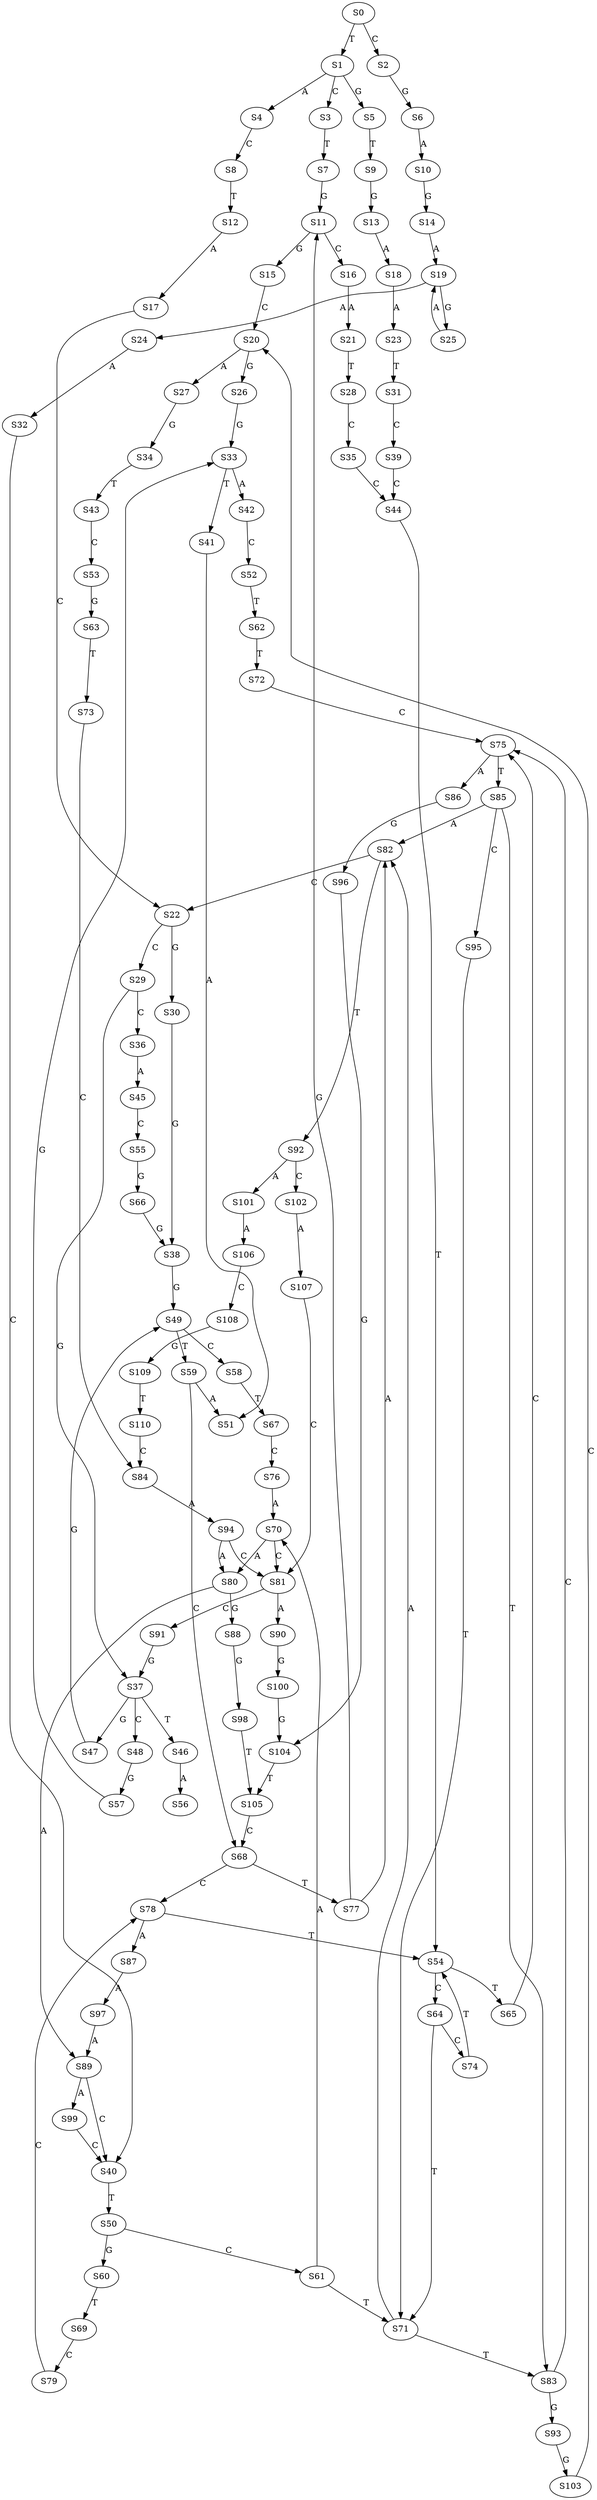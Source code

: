 strict digraph  {
	S0 -> S1 [ label = T ];
	S0 -> S2 [ label = C ];
	S1 -> S3 [ label = C ];
	S1 -> S4 [ label = A ];
	S1 -> S5 [ label = G ];
	S2 -> S6 [ label = G ];
	S3 -> S7 [ label = T ];
	S4 -> S8 [ label = C ];
	S5 -> S9 [ label = T ];
	S6 -> S10 [ label = A ];
	S7 -> S11 [ label = G ];
	S8 -> S12 [ label = T ];
	S9 -> S13 [ label = G ];
	S10 -> S14 [ label = G ];
	S11 -> S15 [ label = G ];
	S11 -> S16 [ label = C ];
	S12 -> S17 [ label = A ];
	S13 -> S18 [ label = A ];
	S14 -> S19 [ label = A ];
	S15 -> S20 [ label = C ];
	S16 -> S21 [ label = A ];
	S17 -> S22 [ label = C ];
	S18 -> S23 [ label = A ];
	S19 -> S24 [ label = A ];
	S19 -> S25 [ label = G ];
	S20 -> S26 [ label = G ];
	S20 -> S27 [ label = A ];
	S21 -> S28 [ label = T ];
	S22 -> S29 [ label = C ];
	S22 -> S30 [ label = G ];
	S23 -> S31 [ label = T ];
	S24 -> S32 [ label = A ];
	S25 -> S19 [ label = A ];
	S26 -> S33 [ label = G ];
	S27 -> S34 [ label = G ];
	S28 -> S35 [ label = C ];
	S29 -> S36 [ label = C ];
	S29 -> S37 [ label = G ];
	S30 -> S38 [ label = G ];
	S31 -> S39 [ label = C ];
	S32 -> S40 [ label = C ];
	S33 -> S41 [ label = T ];
	S33 -> S42 [ label = A ];
	S34 -> S43 [ label = T ];
	S35 -> S44 [ label = C ];
	S36 -> S45 [ label = A ];
	S37 -> S46 [ label = T ];
	S37 -> S47 [ label = G ];
	S37 -> S48 [ label = C ];
	S38 -> S49 [ label = G ];
	S39 -> S44 [ label = C ];
	S40 -> S50 [ label = T ];
	S41 -> S51 [ label = A ];
	S42 -> S52 [ label = C ];
	S43 -> S53 [ label = C ];
	S44 -> S54 [ label = T ];
	S45 -> S55 [ label = C ];
	S46 -> S56 [ label = A ];
	S47 -> S49 [ label = G ];
	S48 -> S57 [ label = G ];
	S49 -> S58 [ label = C ];
	S49 -> S59 [ label = T ];
	S50 -> S60 [ label = G ];
	S50 -> S61 [ label = C ];
	S52 -> S62 [ label = T ];
	S53 -> S63 [ label = G ];
	S54 -> S64 [ label = C ];
	S54 -> S65 [ label = T ];
	S55 -> S66 [ label = G ];
	S57 -> S33 [ label = G ];
	S58 -> S67 [ label = T ];
	S59 -> S68 [ label = C ];
	S59 -> S51 [ label = A ];
	S60 -> S69 [ label = T ];
	S61 -> S70 [ label = A ];
	S61 -> S71 [ label = T ];
	S62 -> S72 [ label = T ];
	S63 -> S73 [ label = T ];
	S64 -> S71 [ label = T ];
	S64 -> S74 [ label = C ];
	S65 -> S75 [ label = C ];
	S66 -> S38 [ label = G ];
	S67 -> S76 [ label = C ];
	S68 -> S77 [ label = T ];
	S68 -> S78 [ label = C ];
	S69 -> S79 [ label = C ];
	S70 -> S80 [ label = A ];
	S70 -> S81 [ label = C ];
	S71 -> S82 [ label = A ];
	S71 -> S83 [ label = T ];
	S72 -> S75 [ label = C ];
	S73 -> S84 [ label = C ];
	S74 -> S54 [ label = T ];
	S75 -> S85 [ label = T ];
	S75 -> S86 [ label = A ];
	S76 -> S70 [ label = A ];
	S77 -> S11 [ label = G ];
	S77 -> S82 [ label = A ];
	S78 -> S54 [ label = T ];
	S78 -> S87 [ label = A ];
	S79 -> S78 [ label = C ];
	S80 -> S88 [ label = G ];
	S80 -> S89 [ label = A ];
	S81 -> S90 [ label = A ];
	S81 -> S91 [ label = C ];
	S82 -> S22 [ label = C ];
	S82 -> S92 [ label = T ];
	S83 -> S93 [ label = G ];
	S83 -> S75 [ label = C ];
	S84 -> S94 [ label = A ];
	S85 -> S95 [ label = C ];
	S85 -> S83 [ label = T ];
	S85 -> S82 [ label = A ];
	S86 -> S96 [ label = G ];
	S87 -> S97 [ label = A ];
	S88 -> S98 [ label = G ];
	S89 -> S99 [ label = A ];
	S89 -> S40 [ label = C ];
	S90 -> S100 [ label = G ];
	S91 -> S37 [ label = G ];
	S92 -> S101 [ label = A ];
	S92 -> S102 [ label = C ];
	S93 -> S103 [ label = G ];
	S94 -> S81 [ label = C ];
	S94 -> S80 [ label = A ];
	S95 -> S71 [ label = T ];
	S96 -> S104 [ label = G ];
	S97 -> S89 [ label = A ];
	S98 -> S105 [ label = T ];
	S99 -> S40 [ label = C ];
	S100 -> S104 [ label = G ];
	S101 -> S106 [ label = A ];
	S102 -> S107 [ label = A ];
	S103 -> S20 [ label = C ];
	S104 -> S105 [ label = T ];
	S105 -> S68 [ label = C ];
	S106 -> S108 [ label = C ];
	S107 -> S81 [ label = C ];
	S108 -> S109 [ label = G ];
	S109 -> S110 [ label = T ];
	S110 -> S84 [ label = C ];
}
